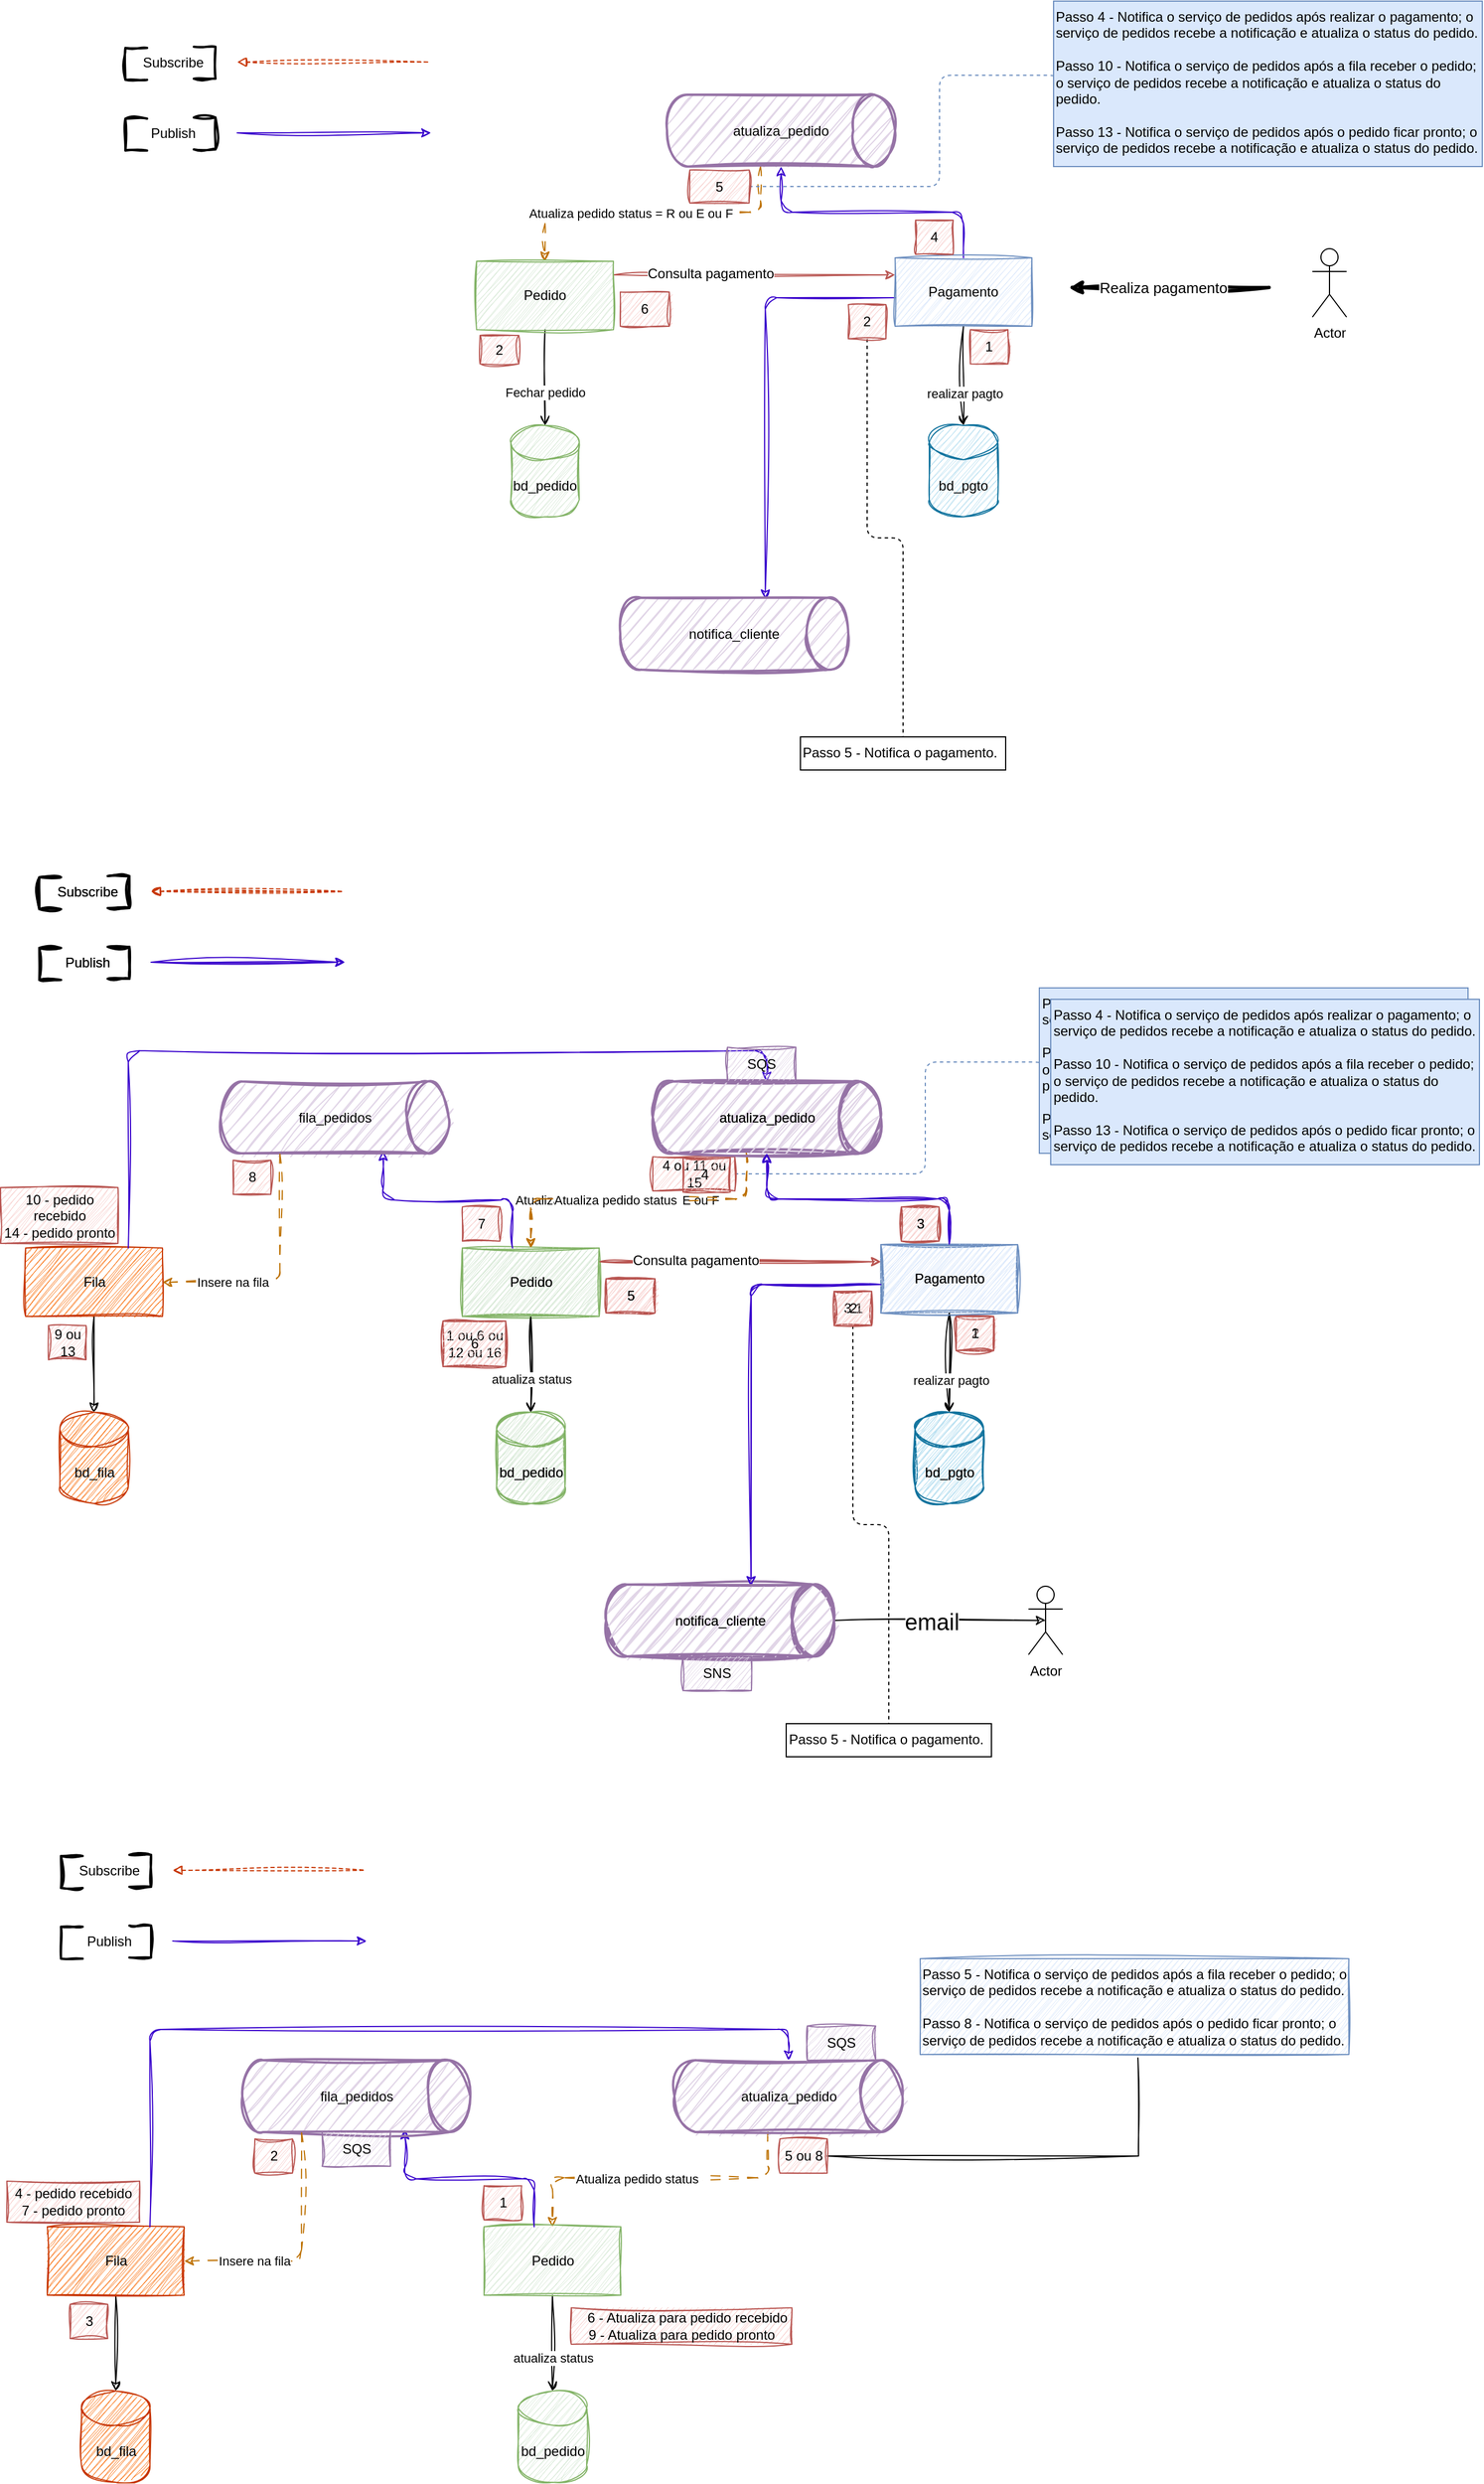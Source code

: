<mxfile version="24.0.4" type="github" pages="2">
  <diagram name="Page-1" id="xMaXfQ4-FiEouCMOn-JA">
    <mxGraphModel dx="2920" dy="1291" grid="0" gridSize="10" guides="1" tooltips="1" connect="1" arrows="1" fold="1" page="0" pageScale="1" pageWidth="850" pageHeight="1100" math="0" shadow="0">
      <root>
        <mxCell id="0" />
        <mxCell id="1" parent="0" />
        <mxCell id="9lwtamzvSXlQaSG14hCH-2" style="edgeStyle=orthogonalEdgeStyle;rounded=1;orthogonalLoop=1;jettySize=auto;html=1;entryX=0.5;entryY=0;entryDx=0;entryDy=0;dashed=1;dashPattern=8 8;sketch=1;curveFitting=1;jiggle=2;fillColor=#f0a30a;strokeColor=#BD7000;" parent="1" source="9lwtamzvSXlQaSG14hCH-4" target="9lwtamzvSXlQaSG14hCH-7" edge="1">
          <mxGeometry relative="1" as="geometry">
            <Array as="points">
              <mxPoint x="-111" y="583" />
              <mxPoint x="-300" y="583" />
            </Array>
          </mxGeometry>
        </mxCell>
        <mxCell id="9lwtamzvSXlQaSG14hCH-3" value="Atualiza pedido status = R ou E ou F" style="edgeLabel;html=1;align=center;verticalAlign=middle;resizable=0;points=[];" parent="9lwtamzvSXlQaSG14hCH-2" vertex="1" connectable="0">
          <mxGeometry x="0.133" y="1" relative="1" as="geometry">
            <mxPoint as="offset" />
          </mxGeometry>
        </mxCell>
        <mxCell id="9lwtamzvSXlQaSG14hCH-4" value="atualiza_pedido" style="strokeWidth=2;html=1;shape=mxgraph.flowchart.direct_data;whiteSpace=wrap;sketch=1;curveFitting=1;jiggle=2;fillColor=#e1d5e7;strokeColor=#9673a6;" parent="1" vertex="1">
          <mxGeometry x="-193" y="480" width="200" height="63" as="geometry" />
        </mxCell>
        <mxCell id="9lwtamzvSXlQaSG14hCH-5" style="edgeStyle=orthogonalEdgeStyle;rounded=0;orthogonalLoop=1;jettySize=auto;html=1;endArrow=open;endFill=0;sketch=1;curveFitting=1;jiggle=2;" parent="1" source="9lwtamzvSXlQaSG14hCH-7" target="9lwtamzvSXlQaSG14hCH-8" edge="1">
          <mxGeometry relative="1" as="geometry" />
        </mxCell>
        <mxCell id="9lwtamzvSXlQaSG14hCH-6" value="Fechar pedido" style="edgeLabel;html=1;align=center;verticalAlign=middle;resizable=0;points=[];" parent="9lwtamzvSXlQaSG14hCH-5" vertex="1" connectable="0">
          <mxGeometry x="-0.044" relative="1" as="geometry">
            <mxPoint y="15" as="offset" />
          </mxGeometry>
        </mxCell>
        <mxCell id="LWk_iTuhtAwJPjY1LKEM-1" style="edgeStyle=orthogonalEdgeStyle;rounded=0;orthogonalLoop=1;jettySize=auto;html=1;entryX=0;entryY=0.25;entryDx=0;entryDy=0;fillColor=#f8cecc;strokeColor=#b85450;sketch=1;curveFitting=1;jiggle=2;" edge="1" parent="1" source="9lwtamzvSXlQaSG14hCH-7" target="9lwtamzvSXlQaSG14hCH-14">
          <mxGeometry relative="1" as="geometry">
            <Array as="points">
              <mxPoint x="-186" y="638" />
              <mxPoint x="-186" y="638" />
            </Array>
          </mxGeometry>
        </mxCell>
        <mxCell id="LWk_iTuhtAwJPjY1LKEM-2" value="&lt;font style=&quot;font-size: 12px;&quot;&gt;Consulta pagamento&lt;/font&gt;" style="edgeLabel;html=1;align=center;verticalAlign=middle;resizable=0;points=[];" vertex="1" connectable="0" parent="LWk_iTuhtAwJPjY1LKEM-1">
          <mxGeometry x="-0.316" y="1" relative="1" as="geometry">
            <mxPoint as="offset" />
          </mxGeometry>
        </mxCell>
        <mxCell id="9lwtamzvSXlQaSG14hCH-7" value="Pedido" style="rounded=0;whiteSpace=wrap;html=1;sketch=1;curveFitting=1;jiggle=2;fillColor=#d5e8d4;strokeColor=#82b366;" parent="1" vertex="1">
          <mxGeometry x="-360" y="626" width="120" height="60" as="geometry" />
        </mxCell>
        <mxCell id="9lwtamzvSXlQaSG14hCH-8" value="bd_pedido" style="shape=cylinder3;whiteSpace=wrap;html=1;boundedLbl=1;backgroundOutline=1;size=15;sketch=1;curveFitting=1;jiggle=2;fillColor=#d5e8d4;strokeColor=#82b366;" parent="1" vertex="1">
          <mxGeometry x="-330" y="770" width="60" height="80" as="geometry" />
        </mxCell>
        <mxCell id="9lwtamzvSXlQaSG14hCH-9" style="edgeStyle=orthogonalEdgeStyle;rounded=0;orthogonalLoop=1;jettySize=auto;html=1;sketch=1;curveFitting=1;jiggle=2;endArrow=open;endFill=0;" parent="1" source="9lwtamzvSXlQaSG14hCH-14" target="9lwtamzvSXlQaSG14hCH-15" edge="1">
          <mxGeometry relative="1" as="geometry" />
        </mxCell>
        <mxCell id="9lwtamzvSXlQaSG14hCH-10" value="realizar pagto" style="edgeLabel;html=1;align=center;verticalAlign=middle;resizable=0;points=[];" parent="9lwtamzvSXlQaSG14hCH-9" vertex="1" connectable="0">
          <mxGeometry x="-0.236" y="3" relative="1" as="geometry">
            <mxPoint x="-2" y="26" as="offset" />
          </mxGeometry>
        </mxCell>
        <mxCell id="9lwtamzvSXlQaSG14hCH-11" style="edgeStyle=orthogonalEdgeStyle;rounded=1;orthogonalLoop=1;jettySize=auto;html=1;sketch=1;curveFitting=1;jiggle=2;fillColor=#6a00ff;strokeColor=#3700CC;" parent="1" source="9lwtamzvSXlQaSG14hCH-14" target="9lwtamzvSXlQaSG14hCH-4" edge="1">
          <mxGeometry relative="1" as="geometry" />
        </mxCell>
        <mxCell id="9lwtamzvSXlQaSG14hCH-13" style="edgeStyle=orthogonalEdgeStyle;rounded=1;orthogonalLoop=1;jettySize=auto;html=1;entryX=0.636;entryY=0.021;entryDx=0;entryDy=0;entryPerimeter=0;sketch=1;curveFitting=1;jiggle=2;fillColor=#6a00ff;strokeColor=#3700CC;curved=0;" parent="1" source="9lwtamzvSXlQaSG14hCH-14" target="9lwtamzvSXlQaSG14hCH-33" edge="1">
          <mxGeometry relative="1" as="geometry">
            <Array as="points">
              <mxPoint x="-107" y="658" />
            </Array>
          </mxGeometry>
        </mxCell>
        <mxCell id="9lwtamzvSXlQaSG14hCH-14" value="Pagamento" style="rounded=0;whiteSpace=wrap;html=1;sketch=1;curveFitting=1;jiggle=2;fillColor=#dae8fc;strokeColor=#6c8ebf;" parent="1" vertex="1">
          <mxGeometry x="7" y="623" width="120" height="60" as="geometry" />
        </mxCell>
        <mxCell id="9lwtamzvSXlQaSG14hCH-15" value="bd_pgto" style="shape=cylinder3;whiteSpace=wrap;html=1;boundedLbl=1;backgroundOutline=1;size=15;sketch=1;curveFitting=1;jiggle=2;fillColor=#b1ddf0;strokeColor=#10739e;" parent="1" vertex="1">
          <mxGeometry x="37" y="770" width="60" height="80" as="geometry" />
        </mxCell>
        <mxCell id="9lwtamzvSXlQaSG14hCH-16" value="1" style="text;html=1;align=center;verticalAlign=middle;whiteSpace=wrap;rounded=0;sketch=1;curveFitting=1;jiggle=2;fillColor=#f8cecc;strokeColor=#b85450;" parent="1" vertex="1">
          <mxGeometry x="73" y="686" width="33" height="30" as="geometry" />
        </mxCell>
        <mxCell id="9lwtamzvSXlQaSG14hCH-17" value="4" style="text;html=1;align=center;verticalAlign=middle;whiteSpace=wrap;rounded=0;sketch=1;curveFitting=1;jiggle=2;fillColor=#f8cecc;strokeColor=#b85450;" parent="1" vertex="1">
          <mxGeometry x="25" y="590" width="33" height="30" as="geometry" />
        </mxCell>
        <mxCell id="9lwtamzvSXlQaSG14hCH-18" value="2" style="text;html=1;align=center;verticalAlign=middle;whiteSpace=wrap;rounded=0;sketch=1;curveFitting=1;jiggle=2;fillColor=#f8cecc;strokeColor=#b85450;" parent="1" vertex="1">
          <mxGeometry x="-357" y="691" width="34" height="25" as="geometry" />
        </mxCell>
        <mxCell id="9lwtamzvSXlQaSG14hCH-19" style="edgeStyle=orthogonalEdgeStyle;orthogonalLoop=1;jettySize=auto;html=1;endArrow=none;endFill=0;dashed=1;rounded=1;fillColor=#dae8fc;strokeColor=#6c8ebf;" parent="1" source="9lwtamzvSXlQaSG14hCH-20" edge="1">
          <mxGeometry relative="1" as="geometry">
            <mxPoint x="150" y="469" as="targetPoint" />
            <Array as="points">
              <mxPoint x="46" y="561" />
              <mxPoint x="46" y="463" />
              <mxPoint x="150" y="463" />
            </Array>
          </mxGeometry>
        </mxCell>
        <mxCell id="9lwtamzvSXlQaSG14hCH-20" value="5" style="text;html=1;align=center;verticalAlign=middle;whiteSpace=wrap;rounded=0;sketch=1;curveFitting=1;jiggle=2;fillColor=#f8cecc;strokeColor=#b85450;" parent="1" vertex="1">
          <mxGeometry x="-173" y="546" width="52" height="29" as="geometry" />
        </mxCell>
        <mxCell id="9lwtamzvSXlQaSG14hCH-22" value="" style="endArrow=none;dashed=1;html=1;rounded=0;sketch=1;curveFitting=1;jiggle=2;startArrow=block;startFill=0;fillColor=#fa6800;strokeColor=#C73500;" parent="1" edge="1">
          <mxGeometry width="50" height="50" relative="1" as="geometry">
            <mxPoint x="-570" y="451.47" as="sourcePoint" />
            <mxPoint x="-400" y="451.47" as="targetPoint" />
          </mxGeometry>
        </mxCell>
        <mxCell id="9lwtamzvSXlQaSG14hCH-23" value="Subscribe" style="text;html=1;strokeColor=none;fillColor=none;align=center;verticalAlign=middle;whiteSpace=wrap;rounded=0;sketch=1;curveFitting=1;jiggle=2;" parent="1" vertex="1">
          <mxGeometry x="-656" y="437" width="60" height="30" as="geometry" />
        </mxCell>
        <mxCell id="9lwtamzvSXlQaSG14hCH-24" value="" style="strokeWidth=2;html=1;shape=mxgraph.flowchart.annotation_1;align=left;pointerEvents=1;sketch=1;curveFitting=1;jiggle=2;" parent="1" vertex="1">
          <mxGeometry x="-668" y="439" width="19" height="28" as="geometry" />
        </mxCell>
        <mxCell id="9lwtamzvSXlQaSG14hCH-25" value="" style="strokeWidth=2;html=1;shape=mxgraph.flowchart.annotation_1;align=left;pointerEvents=1;sketch=1;curveFitting=1;jiggle=2;rotation=-180;" parent="1" vertex="1">
          <mxGeometry x="-608" y="438" width="19" height="28" as="geometry" />
        </mxCell>
        <mxCell id="9lwtamzvSXlQaSG14hCH-26" value="" style="endArrow=classic;html=1;rounded=0;sketch=1;curveFitting=1;jiggle=2;endFill=0;fillColor=#6a00ff;strokeColor=#3700CC;" parent="1" edge="1">
          <mxGeometry width="50" height="50" relative="1" as="geometry">
            <mxPoint x="-570" y="513.47" as="sourcePoint" />
            <mxPoint x="-400" y="513.47" as="targetPoint" />
          </mxGeometry>
        </mxCell>
        <mxCell id="9lwtamzvSXlQaSG14hCH-27" value="Publish" style="text;html=1;strokeColor=none;fillColor=none;align=center;verticalAlign=middle;whiteSpace=wrap;rounded=0;sketch=1;curveFitting=1;jiggle=2;" parent="1" vertex="1">
          <mxGeometry x="-656" y="499" width="60" height="30" as="geometry" />
        </mxCell>
        <mxCell id="9lwtamzvSXlQaSG14hCH-28" value="" style="strokeWidth=2;html=1;shape=mxgraph.flowchart.annotation_1;align=left;pointerEvents=1;sketch=1;curveFitting=1;jiggle=2;" parent="1" vertex="1">
          <mxGeometry x="-668" y="501" width="19" height="28" as="geometry" />
        </mxCell>
        <mxCell id="9lwtamzvSXlQaSG14hCH-29" value="" style="strokeWidth=2;html=1;shape=mxgraph.flowchart.annotation_1;align=left;pointerEvents=1;sketch=1;curveFitting=1;jiggle=2;rotation=-180;" parent="1" vertex="1">
          <mxGeometry x="-608" y="500" width="19" height="28" as="geometry" />
        </mxCell>
        <mxCell id="9lwtamzvSXlQaSG14hCH-33" value="notifica_cliente" style="strokeWidth=2;html=1;shape=mxgraph.flowchart.direct_data;whiteSpace=wrap;sketch=1;curveFitting=1;jiggle=2;fillColor=#e1d5e7;strokeColor=#9673a6;" parent="1" vertex="1">
          <mxGeometry x="-234" y="921" width="200" height="63" as="geometry" />
        </mxCell>
        <mxCell id="9lwtamzvSXlQaSG14hCH-42" value="Passo 4 - Notifica o serviço de pedidos após realizar o pagamento; o serviço de pedidos recebe a notificação e atualiza o status do pedido.&#xa; &#xa;Passo 10 - Notifica o serviço de pedidos após a fila receber o pedido; o serviço de pedidos recebe a notificação e atualiza o status do pedido.&#xa;&#xa;Passo 13 - Notifica o serviço de pedidos após o pedido ficar pronto; o serviço de pedidos recebe a notificação e atualiza o status do pedido." style="group;fillColor=#dae8fc;strokeColor=#6c8ebf;container=0;whiteSpace=wrap;align=left;" parent="1" vertex="1" connectable="0">
          <mxGeometry x="146" y="398" width="376" height="145" as="geometry" />
        </mxCell>
        <mxCell id="9lwtamzvSXlQaSG14hCH-43" style="edgeStyle=orthogonalEdgeStyle;orthogonalLoop=1;jettySize=auto;html=1;rounded=1;endArrow=none;endFill=0;dashed=1;" parent="1" source="9lwtamzvSXlQaSG14hCH-44" target="9lwtamzvSXlQaSG14hCH-45" edge="1">
          <mxGeometry relative="1" as="geometry" />
        </mxCell>
        <mxCell id="9lwtamzvSXlQaSG14hCH-44" value="2" style="text;html=1;align=center;verticalAlign=middle;whiteSpace=wrap;rounded=0;sketch=1;curveFitting=1;jiggle=2;fillColor=#f8cecc;strokeColor=#b85450;" parent="1" vertex="1">
          <mxGeometry x="-34" y="664" width="33" height="30" as="geometry" />
        </mxCell>
        <mxCell id="9lwtamzvSXlQaSG14hCH-45" value="Passo 5 - Notifica o pagamento." style="rounded=0;whiteSpace=wrap;html=1;align=left;verticalAlign=top;" parent="1" vertex="1">
          <mxGeometry x="-76" y="1043" width="180" height="29" as="geometry" />
        </mxCell>
        <mxCell id="LWk_iTuhtAwJPjY1LKEM-4" value="6" style="text;html=1;align=center;verticalAlign=middle;whiteSpace=wrap;rounded=0;sketch=1;curveFitting=1;jiggle=2;fillColor=#f8cecc;strokeColor=#b85450;" vertex="1" parent="1">
          <mxGeometry x="-234" y="653" width="43" height="30" as="geometry" />
        </mxCell>
        <mxCell id="LWk_iTuhtAwJPjY1LKEM-5" style="edgeStyle=orthogonalEdgeStyle;rounded=1;orthogonalLoop=1;jettySize=auto;html=1;entryX=0.5;entryY=0;entryDx=0;entryDy=0;dashed=1;dashPattern=8 8;sketch=1;curveFitting=1;jiggle=2;fillColor=#f0a30a;strokeColor=#BD7000;" edge="1" parent="1" source="LWk_iTuhtAwJPjY1LKEM-7" target="LWk_iTuhtAwJPjY1LKEM-12">
          <mxGeometry relative="1" as="geometry">
            <Array as="points">
              <mxPoint x="-123.5" y="1448" />
              <mxPoint x="-312.5" y="1448" />
            </Array>
          </mxGeometry>
        </mxCell>
        <mxCell id="LWk_iTuhtAwJPjY1LKEM-6" value="Atualiza pedido status = R ou E ou F" style="edgeLabel;html=1;align=center;verticalAlign=middle;resizable=0;points=[];" vertex="1" connectable="0" parent="LWk_iTuhtAwJPjY1LKEM-5">
          <mxGeometry x="0.133" y="1" relative="1" as="geometry">
            <mxPoint as="offset" />
          </mxGeometry>
        </mxCell>
        <mxCell id="LWk_iTuhtAwJPjY1LKEM-7" value="atualiza_pedido" style="strokeWidth=2;html=1;shape=mxgraph.flowchart.direct_data;whiteSpace=wrap;sketch=1;curveFitting=1;jiggle=2;fillColor=#e1d5e7;strokeColor=#9673a6;" vertex="1" parent="1">
          <mxGeometry x="-205.5" y="1345" width="200" height="63" as="geometry" />
        </mxCell>
        <mxCell id="LWk_iTuhtAwJPjY1LKEM-8" style="edgeStyle=orthogonalEdgeStyle;rounded=0;orthogonalLoop=1;jettySize=auto;html=1;endArrow=open;endFill=0;sketch=1;curveFitting=1;jiggle=2;" edge="1" parent="1" source="LWk_iTuhtAwJPjY1LKEM-12" target="LWk_iTuhtAwJPjY1LKEM-13">
          <mxGeometry relative="1" as="geometry" />
        </mxCell>
        <mxCell id="LWk_iTuhtAwJPjY1LKEM-9" value="Fechar pedido" style="edgeLabel;html=1;align=center;verticalAlign=middle;resizable=0;points=[];" vertex="1" connectable="0" parent="LWk_iTuhtAwJPjY1LKEM-8">
          <mxGeometry x="-0.044" relative="1" as="geometry">
            <mxPoint y="15" as="offset" />
          </mxGeometry>
        </mxCell>
        <mxCell id="LWk_iTuhtAwJPjY1LKEM-10" style="edgeStyle=orthogonalEdgeStyle;rounded=0;orthogonalLoop=1;jettySize=auto;html=1;entryX=0;entryY=0.25;entryDx=0;entryDy=0;fillColor=#f8cecc;strokeColor=#b85450;sketch=1;curveFitting=1;jiggle=2;" edge="1" parent="1" source="LWk_iTuhtAwJPjY1LKEM-12" target="LWk_iTuhtAwJPjY1LKEM-19">
          <mxGeometry relative="1" as="geometry">
            <Array as="points">
              <mxPoint x="-198.5" y="1503" />
              <mxPoint x="-198.5" y="1503" />
            </Array>
          </mxGeometry>
        </mxCell>
        <mxCell id="LWk_iTuhtAwJPjY1LKEM-11" value="&lt;font style=&quot;font-size: 12px;&quot;&gt;Consulta pagamento&lt;/font&gt;" style="edgeLabel;html=1;align=center;verticalAlign=middle;resizable=0;points=[];" vertex="1" connectable="0" parent="LWk_iTuhtAwJPjY1LKEM-10">
          <mxGeometry x="-0.316" y="1" relative="1" as="geometry">
            <mxPoint as="offset" />
          </mxGeometry>
        </mxCell>
        <mxCell id="LWk_iTuhtAwJPjY1LKEM-12" value="Pedido" style="rounded=0;whiteSpace=wrap;html=1;sketch=1;curveFitting=1;jiggle=2;fillColor=#d5e8d4;strokeColor=#82b366;" vertex="1" parent="1">
          <mxGeometry x="-372.5" y="1491" width="120" height="60" as="geometry" />
        </mxCell>
        <mxCell id="LWk_iTuhtAwJPjY1LKEM-13" value="bd_pedido" style="shape=cylinder3;whiteSpace=wrap;html=1;boundedLbl=1;backgroundOutline=1;size=15;sketch=1;curveFitting=1;jiggle=2;fillColor=#d5e8d4;strokeColor=#82b366;" vertex="1" parent="1">
          <mxGeometry x="-342.5" y="1635" width="60" height="80" as="geometry" />
        </mxCell>
        <mxCell id="LWk_iTuhtAwJPjY1LKEM-14" style="edgeStyle=orthogonalEdgeStyle;rounded=0;orthogonalLoop=1;jettySize=auto;html=1;sketch=1;curveFitting=1;jiggle=2;endArrow=open;endFill=0;" edge="1" parent="1" source="LWk_iTuhtAwJPjY1LKEM-19" target="LWk_iTuhtAwJPjY1LKEM-20">
          <mxGeometry relative="1" as="geometry" />
        </mxCell>
        <mxCell id="LWk_iTuhtAwJPjY1LKEM-15" value="realizar pagto" style="edgeLabel;html=1;align=center;verticalAlign=middle;resizable=0;points=[];" vertex="1" connectable="0" parent="LWk_iTuhtAwJPjY1LKEM-14">
          <mxGeometry x="-0.236" y="3" relative="1" as="geometry">
            <mxPoint x="-2" y="26" as="offset" />
          </mxGeometry>
        </mxCell>
        <mxCell id="LWk_iTuhtAwJPjY1LKEM-16" style="edgeStyle=orthogonalEdgeStyle;rounded=1;orthogonalLoop=1;jettySize=auto;html=1;sketch=1;curveFitting=1;jiggle=2;fillColor=#6a00ff;strokeColor=#3700CC;" edge="1" parent="1" source="LWk_iTuhtAwJPjY1LKEM-19" target="LWk_iTuhtAwJPjY1LKEM-7">
          <mxGeometry relative="1" as="geometry" />
        </mxCell>
        <mxCell id="LWk_iTuhtAwJPjY1LKEM-17" style="edgeStyle=orthogonalEdgeStyle;rounded=1;orthogonalLoop=1;jettySize=auto;html=1;sketch=1;curveFitting=1;jiggle=2;fillColor=#6a00ff;strokeColor=#3700CC;entryX=0.713;entryY=0.968;entryDx=0;entryDy=0;entryPerimeter=0;" edge="1" parent="1" source="LWk_iTuhtAwJPjY1LKEM-12" target="LWk_iTuhtAwJPjY1LKEM-26">
          <mxGeometry relative="1" as="geometry">
            <mxPoint x="-497.5" y="1441" as="targetPoint" />
            <Array as="points">
              <mxPoint x="-328.5" y="1449" />
              <mxPoint x="-441.5" y="1449" />
            </Array>
          </mxGeometry>
        </mxCell>
        <mxCell id="LWk_iTuhtAwJPjY1LKEM-18" style="edgeStyle=orthogonalEdgeStyle;rounded=1;orthogonalLoop=1;jettySize=auto;html=1;entryX=0.636;entryY=0.021;entryDx=0;entryDy=0;entryPerimeter=0;sketch=1;curveFitting=1;jiggle=2;fillColor=#6a00ff;strokeColor=#3700CC;curved=0;" edge="1" parent="1" source="LWk_iTuhtAwJPjY1LKEM-19" target="LWk_iTuhtAwJPjY1LKEM-38">
          <mxGeometry relative="1" as="geometry">
            <Array as="points">
              <mxPoint x="-119.5" y="1523" />
            </Array>
          </mxGeometry>
        </mxCell>
        <mxCell id="LWk_iTuhtAwJPjY1LKEM-19" value="Pagamento" style="rounded=0;whiteSpace=wrap;html=1;sketch=1;curveFitting=1;jiggle=2;fillColor=#dae8fc;strokeColor=#6c8ebf;" vertex="1" parent="1">
          <mxGeometry x="-5.5" y="1488" width="120" height="60" as="geometry" />
        </mxCell>
        <mxCell id="LWk_iTuhtAwJPjY1LKEM-20" value="bd_pgto" style="shape=cylinder3;whiteSpace=wrap;html=1;boundedLbl=1;backgroundOutline=1;size=15;sketch=1;curveFitting=1;jiggle=2;fillColor=#b1ddf0;strokeColor=#10739e;" vertex="1" parent="1">
          <mxGeometry x="24.5" y="1635" width="60" height="80" as="geometry" />
        </mxCell>
        <mxCell id="LWk_iTuhtAwJPjY1LKEM-21" value="2" style="text;html=1;align=center;verticalAlign=middle;whiteSpace=wrap;rounded=0;sketch=1;curveFitting=1;jiggle=2;fillColor=#f8cecc;strokeColor=#b85450;" vertex="1" parent="1">
          <mxGeometry x="60.5" y="1551" width="33" height="30" as="geometry" />
        </mxCell>
        <mxCell id="LWk_iTuhtAwJPjY1LKEM-22" value="3" style="text;html=1;align=center;verticalAlign=middle;whiteSpace=wrap;rounded=0;sketch=1;curveFitting=1;jiggle=2;fillColor=#f8cecc;strokeColor=#b85450;" vertex="1" parent="1">
          <mxGeometry x="12.5" y="1455" width="33" height="30" as="geometry" />
        </mxCell>
        <mxCell id="LWk_iTuhtAwJPjY1LKEM-23" value="1 ou 6 ou 12 ou 16" style="text;html=1;align=center;verticalAlign=middle;whiteSpace=wrap;rounded=0;sketch=1;curveFitting=1;jiggle=2;fillColor=#f8cecc;strokeColor=#b85450;" vertex="1" parent="1">
          <mxGeometry x="-389.5" y="1555" width="55" height="40" as="geometry" />
        </mxCell>
        <mxCell id="LWk_iTuhtAwJPjY1LKEM-24" style="edgeStyle=orthogonalEdgeStyle;orthogonalLoop=1;jettySize=auto;html=1;endArrow=none;endFill=0;dashed=1;rounded=1;fillColor=#dae8fc;strokeColor=#6c8ebf;" edge="1" parent="1" source="LWk_iTuhtAwJPjY1LKEM-25">
          <mxGeometry relative="1" as="geometry">
            <mxPoint x="137.5" y="1334" as="targetPoint" />
            <Array as="points">
              <mxPoint x="33.5" y="1426" />
              <mxPoint x="33.5" y="1328" />
              <mxPoint x="137.5" y="1328" />
            </Array>
          </mxGeometry>
        </mxCell>
        <mxCell id="LWk_iTuhtAwJPjY1LKEM-25" value="4 ou 11 ou 15" style="text;html=1;align=center;verticalAlign=middle;whiteSpace=wrap;rounded=0;sketch=1;curveFitting=1;jiggle=2;fillColor=#f8cecc;strokeColor=#b85450;" vertex="1" parent="1">
          <mxGeometry x="-205.5" y="1411" width="72" height="30" as="geometry" />
        </mxCell>
        <mxCell id="LWk_iTuhtAwJPjY1LKEM-26" value="fila_pedidos" style="strokeWidth=2;html=1;shape=mxgraph.flowchart.direct_data;whiteSpace=wrap;sketch=1;curveFitting=1;jiggle=2;fillColor=#e1d5e7;strokeColor=#9673a6;" vertex="1" parent="1">
          <mxGeometry x="-584.5" y="1345" width="200" height="63" as="geometry" />
        </mxCell>
        <mxCell id="LWk_iTuhtAwJPjY1LKEM-27" value="" style="endArrow=none;dashed=1;html=1;rounded=0;sketch=1;curveFitting=1;jiggle=2;startArrow=block;startFill=0;fillColor=#fa6800;strokeColor=#C73500;" edge="1" parent="1">
          <mxGeometry width="50" height="50" relative="1" as="geometry">
            <mxPoint x="-645.5" y="1178.47" as="sourcePoint" />
            <mxPoint x="-475.5" y="1178.47" as="targetPoint" />
          </mxGeometry>
        </mxCell>
        <mxCell id="LWk_iTuhtAwJPjY1LKEM-28" value="Subscribe" style="text;html=1;strokeColor=none;fillColor=none;align=center;verticalAlign=middle;whiteSpace=wrap;rounded=0;sketch=1;curveFitting=1;jiggle=2;" vertex="1" parent="1">
          <mxGeometry x="-731.5" y="1164" width="60" height="30" as="geometry" />
        </mxCell>
        <mxCell id="LWk_iTuhtAwJPjY1LKEM-29" value="" style="strokeWidth=2;html=1;shape=mxgraph.flowchart.annotation_1;align=left;pointerEvents=1;sketch=1;curveFitting=1;jiggle=2;" vertex="1" parent="1">
          <mxGeometry x="-743.5" y="1166" width="19" height="28" as="geometry" />
        </mxCell>
        <mxCell id="LWk_iTuhtAwJPjY1LKEM-30" value="" style="strokeWidth=2;html=1;shape=mxgraph.flowchart.annotation_1;align=left;pointerEvents=1;sketch=1;curveFitting=1;jiggle=2;rotation=-180;" vertex="1" parent="1">
          <mxGeometry x="-683.5" y="1165" width="19" height="28" as="geometry" />
        </mxCell>
        <mxCell id="LWk_iTuhtAwJPjY1LKEM-31" value="" style="endArrow=classic;html=1;rounded=0;sketch=1;curveFitting=1;jiggle=2;endFill=0;fillColor=#6a00ff;strokeColor=#3700CC;" edge="1" parent="1">
          <mxGeometry width="50" height="50" relative="1" as="geometry">
            <mxPoint x="-645.5" y="1240.47" as="sourcePoint" />
            <mxPoint x="-475.5" y="1240.47" as="targetPoint" />
          </mxGeometry>
        </mxCell>
        <mxCell id="LWk_iTuhtAwJPjY1LKEM-32" value="Publish" style="text;html=1;strokeColor=none;fillColor=none;align=center;verticalAlign=middle;whiteSpace=wrap;rounded=0;sketch=1;curveFitting=1;jiggle=2;" vertex="1" parent="1">
          <mxGeometry x="-731.5" y="1226" width="60" height="30" as="geometry" />
        </mxCell>
        <mxCell id="LWk_iTuhtAwJPjY1LKEM-33" value="" style="strokeWidth=2;html=1;shape=mxgraph.flowchart.annotation_1;align=left;pointerEvents=1;sketch=1;curveFitting=1;jiggle=2;" vertex="1" parent="1">
          <mxGeometry x="-743.5" y="1228" width="19" height="28" as="geometry" />
        </mxCell>
        <mxCell id="LWk_iTuhtAwJPjY1LKEM-34" value="" style="strokeWidth=2;html=1;shape=mxgraph.flowchart.annotation_1;align=left;pointerEvents=1;sketch=1;curveFitting=1;jiggle=2;rotation=-180;" vertex="1" parent="1">
          <mxGeometry x="-683.5" y="1227" width="19" height="28" as="geometry" />
        </mxCell>
        <mxCell id="LWk_iTuhtAwJPjY1LKEM-35" style="edgeStyle=orthogonalEdgeStyle;rounded=0;orthogonalLoop=1;jettySize=auto;html=1;entryX=0.5;entryY=0;entryDx=0;entryDy=0;entryPerimeter=0;sketch=1;curveFitting=1;jiggle=2;" edge="1" parent="1" source="LWk_iTuhtAwJPjY1LKEM-36" target="LWk_iTuhtAwJPjY1LKEM-42">
          <mxGeometry relative="1" as="geometry" />
        </mxCell>
        <mxCell id="LWk_iTuhtAwJPjY1LKEM-36" value="Fila" style="rounded=0;whiteSpace=wrap;html=1;sketch=1;curveFitting=1;jiggle=2;fillColor=#fa6800;strokeColor=#C73500;fontColor=#000000;" vertex="1" parent="1">
          <mxGeometry x="-755.5" y="1491" width="120" height="60" as="geometry" />
        </mxCell>
        <mxCell id="LWk_iTuhtAwJPjY1LKEM-37" value="7" style="text;html=1;align=center;verticalAlign=middle;whiteSpace=wrap;rounded=0;sketch=1;curveFitting=1;jiggle=2;fillColor=#f8cecc;strokeColor=#b85450;" vertex="1" parent="1">
          <mxGeometry x="-372.5" y="1455" width="33" height="30" as="geometry" />
        </mxCell>
        <mxCell id="LWk_iTuhtAwJPjY1LKEM-38" value="notifica_cliente" style="strokeWidth=2;html=1;shape=mxgraph.flowchart.direct_data;whiteSpace=wrap;sketch=1;curveFitting=1;jiggle=2;fillColor=#e1d5e7;strokeColor=#9673a6;" vertex="1" parent="1">
          <mxGeometry x="-246.5" y="1786" width="200" height="63" as="geometry" />
        </mxCell>
        <mxCell id="LWk_iTuhtAwJPjY1LKEM-39" style="edgeStyle=orthogonalEdgeStyle;rounded=1;orthogonalLoop=1;jettySize=auto;html=1;entryX=1;entryY=0.5;entryDx=0;entryDy=0;dashed=1;dashPattern=8 8;sketch=1;curveFitting=1;jiggle=2;fillColor=#f0a30a;strokeColor=#BD7000;exitX=0.26;exitY=1.011;exitDx=0;exitDy=0;exitPerimeter=0;" edge="1" parent="1" source="LWk_iTuhtAwJPjY1LKEM-26" target="LWk_iTuhtAwJPjY1LKEM-36">
          <mxGeometry relative="1" as="geometry">
            <mxPoint x="-505.5" y="1408" as="sourcePoint" />
            <mxPoint x="-694.5" y="1491" as="targetPoint" />
            <Array as="points">
              <mxPoint x="-532.5" y="1521" />
            </Array>
          </mxGeometry>
        </mxCell>
        <mxCell id="LWk_iTuhtAwJPjY1LKEM-40" value="Insere na fila" style="edgeLabel;html=1;align=center;verticalAlign=middle;resizable=0;points=[];" vertex="1" connectable="0" parent="LWk_iTuhtAwJPjY1LKEM-39">
          <mxGeometry x="0.133" y="1" relative="1" as="geometry">
            <mxPoint x="-32" y="-1" as="offset" />
          </mxGeometry>
        </mxCell>
        <mxCell id="LWk_iTuhtAwJPjY1LKEM-41" value="8" style="text;html=1;align=center;verticalAlign=middle;whiteSpace=wrap;rounded=0;sketch=1;curveFitting=1;jiggle=2;fillColor=#f8cecc;strokeColor=#b85450;" vertex="1" parent="1">
          <mxGeometry x="-573.5" y="1414" width="33" height="30" as="geometry" />
        </mxCell>
        <mxCell id="LWk_iTuhtAwJPjY1LKEM-42" value="bd_fila" style="shape=cylinder3;whiteSpace=wrap;html=1;boundedLbl=1;backgroundOutline=1;size=15;sketch=1;curveFitting=1;jiggle=2;fillColor=#fa6800;strokeColor=#C73500;fontColor=#000000;" vertex="1" parent="1">
          <mxGeometry x="-725.5" y="1635" width="60" height="80" as="geometry" />
        </mxCell>
        <mxCell id="LWk_iTuhtAwJPjY1LKEM-43" value="9 ou 13" style="text;html=1;align=center;verticalAlign=middle;whiteSpace=wrap;rounded=0;sketch=1;curveFitting=1;jiggle=2;fillColor=#f8cecc;strokeColor=#b85450;" vertex="1" parent="1">
          <mxGeometry x="-735.5" y="1559" width="33" height="30" as="geometry" />
        </mxCell>
        <mxCell id="LWk_iTuhtAwJPjY1LKEM-44" style="edgeStyle=orthogonalEdgeStyle;rounded=1;orthogonalLoop=1;jettySize=auto;html=1;sketch=1;curveFitting=1;jiggle=2;fillColor=#6a00ff;strokeColor=#3700CC;exitX=0.75;exitY=0;exitDx=0;exitDy=0;" edge="1" parent="1" source="LWk_iTuhtAwJPjY1LKEM-36" target="LWk_iTuhtAwJPjY1LKEM-7">
          <mxGeometry relative="1" as="geometry">
            <mxPoint x="-416.5" y="1548" as="sourcePoint" />
            <mxPoint x="-561.5" y="1468" as="targetPoint" />
            <Array as="points">
              <mxPoint x="-665.5" y="1318" />
              <mxPoint x="-105.5" y="1318" />
            </Array>
          </mxGeometry>
        </mxCell>
        <mxCell id="LWk_iTuhtAwJPjY1LKEM-45" value="10 - pedido recebido&lt;br&gt;14 - pedido pronto" style="text;html=1;align=center;verticalAlign=middle;whiteSpace=wrap;rounded=0;sketch=1;curveFitting=1;jiggle=2;fillColor=#f8cecc;strokeColor=#b85450;" vertex="1" parent="1">
          <mxGeometry x="-777.5" y="1438" width="103" height="49" as="geometry" />
        </mxCell>
        <mxCell id="LWk_iTuhtAwJPjY1LKEM-46" value="Passo 4 - Notifica o serviço de pedidos após realizar o pagamento; o serviço de pedidos recebe a notificação e atualiza o status do pedido.&#xa; &#xa;Passo 10 - Notifica o serviço de pedidos após a fila receber o pedido; o serviço de pedidos recebe a notificação e atualiza o status do pedido.&#xa;&#xa;Passo 13 - Notifica o serviço de pedidos após o pedido ficar pronto; o serviço de pedidos recebe a notificação e atualiza o status do pedido." style="group;fillColor=#dae8fc;strokeColor=#6c8ebf;container=0;whiteSpace=wrap;align=left;" vertex="1" connectable="0" parent="1">
          <mxGeometry x="133.5" y="1263" width="376" height="145" as="geometry" />
        </mxCell>
        <mxCell id="LWk_iTuhtAwJPjY1LKEM-47" style="edgeStyle=orthogonalEdgeStyle;orthogonalLoop=1;jettySize=auto;html=1;rounded=1;endArrow=none;endFill=0;dashed=1;" edge="1" parent="1" source="LWk_iTuhtAwJPjY1LKEM-48" target="LWk_iTuhtAwJPjY1LKEM-49">
          <mxGeometry relative="1" as="geometry" />
        </mxCell>
        <mxCell id="LWk_iTuhtAwJPjY1LKEM-48" value="3.1" style="text;html=1;align=center;verticalAlign=middle;whiteSpace=wrap;rounded=0;sketch=1;curveFitting=1;jiggle=2;fillColor=#f8cecc;strokeColor=#b85450;" vertex="1" parent="1">
          <mxGeometry x="-46.5" y="1529" width="33" height="30" as="geometry" />
        </mxCell>
        <mxCell id="LWk_iTuhtAwJPjY1LKEM-49" value="Passo 5 - Notifica o pagamento." style="rounded=0;whiteSpace=wrap;html=1;align=left;verticalAlign=top;" vertex="1" parent="1">
          <mxGeometry x="-88.5" y="1908" width="180" height="29" as="geometry" />
        </mxCell>
        <mxCell id="LWk_iTuhtAwJPjY1LKEM-50" value="5" style="text;html=1;align=center;verticalAlign=middle;whiteSpace=wrap;rounded=0;sketch=1;curveFitting=1;jiggle=2;fillColor=#f8cecc;strokeColor=#b85450;" vertex="1" parent="1">
          <mxGeometry x="-246.5" y="1518" width="43" height="30" as="geometry" />
        </mxCell>
        <mxCell id="LWk_iTuhtAwJPjY1LKEM-51" value="Actor" style="shape=umlActor;verticalLabelPosition=bottom;verticalAlign=top;html=1;outlineConnect=0;" vertex="1" parent="1">
          <mxGeometry x="373" y="615" width="30" height="60" as="geometry" />
        </mxCell>
        <mxCell id="LWk_iTuhtAwJPjY1LKEM-58" value="" style="endArrow=classic;html=1;rounded=0;strokeWidth=3;sketch=1;curveFitting=1;jiggle=2;" edge="1" parent="1">
          <mxGeometry width="50" height="50" relative="1" as="geometry">
            <mxPoint x="335" y="649" as="sourcePoint" />
            <mxPoint x="159" y="649" as="targetPoint" />
          </mxGeometry>
        </mxCell>
        <mxCell id="LWk_iTuhtAwJPjY1LKEM-59" value="&lt;font style=&quot;font-size: 13px;&quot;&gt;Realiza pagamento&lt;/font&gt;" style="edgeLabel;html=1;align=center;verticalAlign=middle;resizable=0;points=[];" vertex="1" connectable="0" parent="LWk_iTuhtAwJPjY1LKEM-58">
          <mxGeometry x="0.49" relative="1" as="geometry">
            <mxPoint x="38" as="offset" />
          </mxGeometry>
        </mxCell>
        <mxCell id="LWk_iTuhtAwJPjY1LKEM-60" value="Passo 4 - Notifica o serviço de pedidos após realizar o pagamento; o serviço de pedidos recebe a notificação e atualiza o status do pedido.&#xa; &#xa;Passo 10 - Notifica o serviço de pedidos após a fila receber o pedido; o serviço de pedidos recebe a notificação e atualiza o status do pedido.&#xa;&#xa;Passo 13 - Notifica o serviço de pedidos após o pedido ficar pronto; o serviço de pedidos recebe a notificação e atualiza o status do pedido." style="group;fillColor=#dae8fc;strokeColor=#6c8ebf;container=0;whiteSpace=wrap;align=left;" vertex="1" connectable="0" parent="1">
          <mxGeometry x="143.5" y="1273" width="376" height="145" as="geometry" />
        </mxCell>
        <mxCell id="a9EAa65sJ-kNyxWhJWfT-1" style="edgeStyle=orthogonalEdgeStyle;rounded=1;orthogonalLoop=1;jettySize=auto;html=1;entryX=0.5;entryY=0;entryDx=0;entryDy=0;dashed=1;dashPattern=8 8;sketch=1;curveFitting=1;jiggle=2;fillColor=#f0a30a;strokeColor=#BD7000;" edge="1" parent="1" source="a9EAa65sJ-kNyxWhJWfT-3" target="a9EAa65sJ-kNyxWhJWfT-8">
          <mxGeometry relative="1" as="geometry">
            <Array as="points">
              <mxPoint x="-123.5" y="1448" />
              <mxPoint x="-312.5" y="1448" />
            </Array>
          </mxGeometry>
        </mxCell>
        <mxCell id="a9EAa65sJ-kNyxWhJWfT-2" value="Atualiza pedido status&amp;nbsp;" style="edgeLabel;html=1;align=center;verticalAlign=middle;resizable=0;points=[];" vertex="1" connectable="0" parent="a9EAa65sJ-kNyxWhJWfT-1">
          <mxGeometry x="0.133" y="1" relative="1" as="geometry">
            <mxPoint as="offset" />
          </mxGeometry>
        </mxCell>
        <mxCell id="a9EAa65sJ-kNyxWhJWfT-3" value="atualiza_pedido" style="strokeWidth=2;html=1;shape=mxgraph.flowchart.direct_data;whiteSpace=wrap;sketch=1;curveFitting=1;jiggle=2;fillColor=#e1d5e7;strokeColor=#9673a6;" vertex="1" parent="1">
          <mxGeometry x="-205.5" y="1345" width="200" height="63" as="geometry" />
        </mxCell>
        <mxCell id="a9EAa65sJ-kNyxWhJWfT-4" style="edgeStyle=orthogonalEdgeStyle;rounded=0;orthogonalLoop=1;jettySize=auto;html=1;endArrow=open;endFill=0;sketch=1;curveFitting=1;jiggle=2;" edge="1" parent="1" source="a9EAa65sJ-kNyxWhJWfT-8" target="a9EAa65sJ-kNyxWhJWfT-9">
          <mxGeometry relative="1" as="geometry" />
        </mxCell>
        <mxCell id="a9EAa65sJ-kNyxWhJWfT-5" value="atualiza status" style="edgeLabel;html=1;align=center;verticalAlign=middle;resizable=0;points=[];" vertex="1" connectable="0" parent="a9EAa65sJ-kNyxWhJWfT-4">
          <mxGeometry x="-0.044" relative="1" as="geometry">
            <mxPoint y="15" as="offset" />
          </mxGeometry>
        </mxCell>
        <mxCell id="a9EAa65sJ-kNyxWhJWfT-6" style="edgeStyle=orthogonalEdgeStyle;rounded=0;orthogonalLoop=1;jettySize=auto;html=1;entryX=0;entryY=0.25;entryDx=0;entryDy=0;fillColor=#f8cecc;strokeColor=#b85450;sketch=1;curveFitting=1;jiggle=2;" edge="1" parent="1" source="a9EAa65sJ-kNyxWhJWfT-8" target="a9EAa65sJ-kNyxWhJWfT-14">
          <mxGeometry relative="1" as="geometry">
            <Array as="points">
              <mxPoint x="-198.5" y="1503" />
              <mxPoint x="-198.5" y="1503" />
            </Array>
          </mxGeometry>
        </mxCell>
        <mxCell id="a9EAa65sJ-kNyxWhJWfT-7" value="&lt;font style=&quot;font-size: 12px;&quot;&gt;Consulta pagamento&lt;/font&gt;" style="edgeLabel;html=1;align=center;verticalAlign=middle;resizable=0;points=[];" vertex="1" connectable="0" parent="a9EAa65sJ-kNyxWhJWfT-6">
          <mxGeometry x="-0.316" y="1" relative="1" as="geometry">
            <mxPoint as="offset" />
          </mxGeometry>
        </mxCell>
        <mxCell id="a9EAa65sJ-kNyxWhJWfT-8" value="Pedido" style="rounded=0;whiteSpace=wrap;html=1;sketch=1;curveFitting=1;jiggle=2;fillColor=#d5e8d4;strokeColor=#82b366;" vertex="1" parent="1">
          <mxGeometry x="-372.5" y="1491" width="120" height="60" as="geometry" />
        </mxCell>
        <mxCell id="a9EAa65sJ-kNyxWhJWfT-9" value="bd_pedido" style="shape=cylinder3;whiteSpace=wrap;html=1;boundedLbl=1;backgroundOutline=1;size=15;sketch=1;curveFitting=1;jiggle=2;fillColor=#d5e8d4;strokeColor=#82b366;" vertex="1" parent="1">
          <mxGeometry x="-342.5" y="1635" width="60" height="80" as="geometry" />
        </mxCell>
        <mxCell id="a9EAa65sJ-kNyxWhJWfT-10" style="edgeStyle=orthogonalEdgeStyle;rounded=0;orthogonalLoop=1;jettySize=auto;html=1;sketch=1;curveFitting=1;jiggle=2;endArrow=open;endFill=0;" edge="1" parent="1" source="a9EAa65sJ-kNyxWhJWfT-14" target="a9EAa65sJ-kNyxWhJWfT-15">
          <mxGeometry relative="1" as="geometry" />
        </mxCell>
        <mxCell id="a9EAa65sJ-kNyxWhJWfT-11" value="realizar pagto" style="edgeLabel;html=1;align=center;verticalAlign=middle;resizable=0;points=[];" vertex="1" connectable="0" parent="a9EAa65sJ-kNyxWhJWfT-10">
          <mxGeometry x="-0.236" y="3" relative="1" as="geometry">
            <mxPoint x="-2" y="26" as="offset" />
          </mxGeometry>
        </mxCell>
        <mxCell id="a9EAa65sJ-kNyxWhJWfT-12" style="edgeStyle=orthogonalEdgeStyle;rounded=1;orthogonalLoop=1;jettySize=auto;html=1;sketch=1;curveFitting=1;jiggle=2;fillColor=#6a00ff;strokeColor=#3700CC;" edge="1" parent="1" source="a9EAa65sJ-kNyxWhJWfT-14" target="a9EAa65sJ-kNyxWhJWfT-3">
          <mxGeometry relative="1" as="geometry" />
        </mxCell>
        <mxCell id="a9EAa65sJ-kNyxWhJWfT-13" style="edgeStyle=orthogonalEdgeStyle;rounded=1;orthogonalLoop=1;jettySize=auto;html=1;entryX=0.636;entryY=0.021;entryDx=0;entryDy=0;entryPerimeter=0;sketch=1;curveFitting=1;jiggle=2;fillColor=#6a00ff;strokeColor=#3700CC;curved=0;" edge="1" parent="1" source="a9EAa65sJ-kNyxWhJWfT-14" target="a9EAa65sJ-kNyxWhJWfT-30">
          <mxGeometry relative="1" as="geometry">
            <Array as="points">
              <mxPoint x="-119.5" y="1523" />
            </Array>
          </mxGeometry>
        </mxCell>
        <mxCell id="a9EAa65sJ-kNyxWhJWfT-14" value="Pagamento" style="rounded=0;whiteSpace=wrap;html=1;sketch=1;curveFitting=1;jiggle=2;fillColor=#dae8fc;strokeColor=#6c8ebf;" vertex="1" parent="1">
          <mxGeometry x="-5.5" y="1488" width="120" height="60" as="geometry" />
        </mxCell>
        <mxCell id="a9EAa65sJ-kNyxWhJWfT-15" value="bd_pgto" style="shape=cylinder3;whiteSpace=wrap;html=1;boundedLbl=1;backgroundOutline=1;size=15;sketch=1;curveFitting=1;jiggle=2;fillColor=#b1ddf0;strokeColor=#10739e;" vertex="1" parent="1">
          <mxGeometry x="24.5" y="1635" width="60" height="80" as="geometry" />
        </mxCell>
        <mxCell id="a9EAa65sJ-kNyxWhJWfT-16" value="1" style="text;html=1;align=center;verticalAlign=middle;whiteSpace=wrap;rounded=0;sketch=1;curveFitting=1;jiggle=2;fillColor=#f8cecc;strokeColor=#b85450;" vertex="1" parent="1">
          <mxGeometry x="60.5" y="1551" width="33" height="30" as="geometry" />
        </mxCell>
        <mxCell id="a9EAa65sJ-kNyxWhJWfT-17" value="3" style="text;html=1;align=center;verticalAlign=middle;whiteSpace=wrap;rounded=0;sketch=1;curveFitting=1;jiggle=2;fillColor=#f8cecc;strokeColor=#b85450;" vertex="1" parent="1">
          <mxGeometry x="12.5" y="1455" width="33" height="30" as="geometry" />
        </mxCell>
        <mxCell id="a9EAa65sJ-kNyxWhJWfT-18" value="6" style="text;html=1;align=center;verticalAlign=middle;whiteSpace=wrap;rounded=0;sketch=1;curveFitting=1;jiggle=2;fillColor=#f8cecc;strokeColor=#b85450;" vertex="1" parent="1">
          <mxGeometry x="-389.5" y="1555" width="55" height="40" as="geometry" />
        </mxCell>
        <mxCell id="a9EAa65sJ-kNyxWhJWfT-19" value="4&amp;nbsp;" style="text;html=1;align=center;verticalAlign=middle;whiteSpace=wrap;rounded=0;sketch=1;curveFitting=1;jiggle=2;fillColor=#f8cecc;strokeColor=#b85450;" vertex="1" parent="1">
          <mxGeometry x="-179" y="1412" width="41.5" height="30" as="geometry" />
        </mxCell>
        <mxCell id="a9EAa65sJ-kNyxWhJWfT-20" value="" style="endArrow=none;dashed=1;html=1;rounded=0;sketch=1;curveFitting=1;jiggle=2;startArrow=block;startFill=0;fillColor=#fa6800;strokeColor=#C73500;" edge="1" parent="1">
          <mxGeometry width="50" height="50" relative="1" as="geometry">
            <mxPoint x="-645.5" y="1178.47" as="sourcePoint" />
            <mxPoint x="-475.5" y="1178.47" as="targetPoint" />
          </mxGeometry>
        </mxCell>
        <mxCell id="a9EAa65sJ-kNyxWhJWfT-21" value="Subscribe" style="text;html=1;strokeColor=none;fillColor=none;align=center;verticalAlign=middle;whiteSpace=wrap;rounded=0;sketch=1;curveFitting=1;jiggle=2;" vertex="1" parent="1">
          <mxGeometry x="-731.5" y="1164" width="60" height="30" as="geometry" />
        </mxCell>
        <mxCell id="a9EAa65sJ-kNyxWhJWfT-22" value="" style="strokeWidth=2;html=1;shape=mxgraph.flowchart.annotation_1;align=left;pointerEvents=1;sketch=1;curveFitting=1;jiggle=2;" vertex="1" parent="1">
          <mxGeometry x="-743.5" y="1166" width="19" height="28" as="geometry" />
        </mxCell>
        <mxCell id="a9EAa65sJ-kNyxWhJWfT-23" value="" style="strokeWidth=2;html=1;shape=mxgraph.flowchart.annotation_1;align=left;pointerEvents=1;sketch=1;curveFitting=1;jiggle=2;rotation=-180;" vertex="1" parent="1">
          <mxGeometry x="-683.5" y="1165" width="19" height="28" as="geometry" />
        </mxCell>
        <mxCell id="a9EAa65sJ-kNyxWhJWfT-24" value="" style="endArrow=classic;html=1;rounded=0;sketch=1;curveFitting=1;jiggle=2;endFill=0;fillColor=#6a00ff;strokeColor=#3700CC;" edge="1" parent="1">
          <mxGeometry width="50" height="50" relative="1" as="geometry">
            <mxPoint x="-645.5" y="1240.47" as="sourcePoint" />
            <mxPoint x="-475.5" y="1240.47" as="targetPoint" />
          </mxGeometry>
        </mxCell>
        <mxCell id="a9EAa65sJ-kNyxWhJWfT-25" value="Publish" style="text;html=1;strokeColor=none;fillColor=none;align=center;verticalAlign=middle;whiteSpace=wrap;rounded=0;sketch=1;curveFitting=1;jiggle=2;" vertex="1" parent="1">
          <mxGeometry x="-731.5" y="1226" width="60" height="30" as="geometry" />
        </mxCell>
        <mxCell id="a9EAa65sJ-kNyxWhJWfT-26" value="" style="strokeWidth=2;html=1;shape=mxgraph.flowchart.annotation_1;align=left;pointerEvents=1;sketch=1;curveFitting=1;jiggle=2;" vertex="1" parent="1">
          <mxGeometry x="-743.5" y="1228" width="19" height="28" as="geometry" />
        </mxCell>
        <mxCell id="a9EAa65sJ-kNyxWhJWfT-27" value="" style="strokeWidth=2;html=1;shape=mxgraph.flowchart.annotation_1;align=left;pointerEvents=1;sketch=1;curveFitting=1;jiggle=2;rotation=-180;" vertex="1" parent="1">
          <mxGeometry x="-683.5" y="1227" width="19" height="28" as="geometry" />
        </mxCell>
        <mxCell id="a9EAa65sJ-kNyxWhJWfT-28" style="edgeStyle=orthogonalEdgeStyle;rounded=0;orthogonalLoop=1;jettySize=auto;html=1;entryX=0.5;entryY=0.5;entryDx=0;entryDy=0;entryPerimeter=0;sketch=1;curveFitting=1;jiggle=2;" edge="1" parent="1" source="a9EAa65sJ-kNyxWhJWfT-30" target="a9EAa65sJ-kNyxWhJWfT-66">
          <mxGeometry relative="1" as="geometry" />
        </mxCell>
        <mxCell id="a9EAa65sJ-kNyxWhJWfT-29" value="&lt;font style=&quot;font-size: 20px;&quot;&gt;email&lt;/font&gt;" style="edgeLabel;html=1;align=center;verticalAlign=middle;resizable=0;points=[];" vertex="1" connectable="0" parent="a9EAa65sJ-kNyxWhJWfT-28">
          <mxGeometry x="-0.184" y="-5" relative="1" as="geometry">
            <mxPoint x="10" y="-5" as="offset" />
          </mxGeometry>
        </mxCell>
        <mxCell id="a9EAa65sJ-kNyxWhJWfT-30" value="notifica_cliente" style="strokeWidth=2;html=1;shape=mxgraph.flowchart.direct_data;whiteSpace=wrap;sketch=1;curveFitting=1;jiggle=2;fillColor=#e1d5e7;strokeColor=#9673a6;" vertex="1" parent="1">
          <mxGeometry x="-246.5" y="1786" width="200" height="63" as="geometry" />
        </mxCell>
        <mxCell id="a9EAa65sJ-kNyxWhJWfT-31" value="2" style="text;html=1;align=center;verticalAlign=middle;whiteSpace=wrap;rounded=0;sketch=1;curveFitting=1;jiggle=2;fillColor=#f8cecc;strokeColor=#b85450;" vertex="1" parent="1">
          <mxGeometry x="-46.5" y="1529" width="33" height="30" as="geometry" />
        </mxCell>
        <mxCell id="a9EAa65sJ-kNyxWhJWfT-32" value="5" style="text;html=1;align=center;verticalAlign=middle;whiteSpace=wrap;rounded=0;sketch=1;curveFitting=1;jiggle=2;fillColor=#f8cecc;strokeColor=#b85450;" vertex="1" parent="1">
          <mxGeometry x="-246.5" y="1518" width="43" height="30" as="geometry" />
        </mxCell>
        <mxCell id="a9EAa65sJ-kNyxWhJWfT-33" style="edgeStyle=orthogonalEdgeStyle;rounded=1;orthogonalLoop=1;jettySize=auto;html=1;entryX=0.5;entryY=0;entryDx=0;entryDy=0;dashed=1;dashPattern=8 8;sketch=1;curveFitting=1;jiggle=2;fillColor=#f0a30a;strokeColor=#BD7000;" edge="1" parent="1" source="a9EAa65sJ-kNyxWhJWfT-35" target="a9EAa65sJ-kNyxWhJWfT-38">
          <mxGeometry relative="1" as="geometry">
            <Array as="points">
              <mxPoint x="-104.5" y="2306" />
              <mxPoint x="-293.5" y="2306" />
            </Array>
          </mxGeometry>
        </mxCell>
        <mxCell id="a9EAa65sJ-kNyxWhJWfT-34" value="Atualiza pedido status&amp;nbsp;" style="edgeLabel;html=1;align=center;verticalAlign=middle;resizable=0;points=[];" vertex="1" connectable="0" parent="a9EAa65sJ-kNyxWhJWfT-33">
          <mxGeometry x="0.133" y="1" relative="1" as="geometry">
            <mxPoint as="offset" />
          </mxGeometry>
        </mxCell>
        <mxCell id="a9EAa65sJ-kNyxWhJWfT-35" value="atualiza_pedido" style="strokeWidth=2;html=1;shape=mxgraph.flowchart.direct_data;whiteSpace=wrap;sketch=1;curveFitting=1;jiggle=2;fillColor=#e1d5e7;strokeColor=#9673a6;" vertex="1" parent="1">
          <mxGeometry x="-186.5" y="2203" width="200" height="63" as="geometry" />
        </mxCell>
        <mxCell id="a9EAa65sJ-kNyxWhJWfT-36" style="edgeStyle=orthogonalEdgeStyle;rounded=0;orthogonalLoop=1;jettySize=auto;html=1;endArrow=open;endFill=0;sketch=1;curveFitting=1;jiggle=2;" edge="1" parent="1" source="a9EAa65sJ-kNyxWhJWfT-38" target="a9EAa65sJ-kNyxWhJWfT-39">
          <mxGeometry relative="1" as="geometry" />
        </mxCell>
        <mxCell id="a9EAa65sJ-kNyxWhJWfT-37" value="atualiza status" style="edgeLabel;html=1;align=center;verticalAlign=middle;resizable=0;points=[];" vertex="1" connectable="0" parent="a9EAa65sJ-kNyxWhJWfT-36">
          <mxGeometry x="-0.044" relative="1" as="geometry">
            <mxPoint y="15" as="offset" />
          </mxGeometry>
        </mxCell>
        <mxCell id="a9EAa65sJ-kNyxWhJWfT-38" value="Pedido" style="rounded=0;whiteSpace=wrap;html=1;sketch=1;curveFitting=1;jiggle=2;fillColor=#d5e8d4;strokeColor=#82b366;" vertex="1" parent="1">
          <mxGeometry x="-353.5" y="2349" width="120" height="60" as="geometry" />
        </mxCell>
        <mxCell id="a9EAa65sJ-kNyxWhJWfT-39" value="bd_pedido" style="shape=cylinder3;whiteSpace=wrap;html=1;boundedLbl=1;backgroundOutline=1;size=15;sketch=1;curveFitting=1;jiggle=2;fillColor=#d5e8d4;strokeColor=#82b366;" vertex="1" parent="1">
          <mxGeometry x="-323.5" y="2493" width="60" height="80" as="geometry" />
        </mxCell>
        <mxCell id="a9EAa65sJ-kNyxWhJWfT-40" style="edgeStyle=orthogonalEdgeStyle;rounded=1;orthogonalLoop=1;jettySize=auto;html=1;sketch=1;curveFitting=1;jiggle=2;fillColor=#6a00ff;strokeColor=#3700CC;entryX=0.713;entryY=0.968;entryDx=0;entryDy=0;entryPerimeter=0;" edge="1" parent="1" source="a9EAa65sJ-kNyxWhJWfT-38" target="a9EAa65sJ-kNyxWhJWfT-44">
          <mxGeometry relative="1" as="geometry">
            <mxPoint x="-478.5" y="2299" as="targetPoint" />
            <Array as="points">
              <mxPoint x="-309.5" y="2307" />
              <mxPoint x="-422.5" y="2307" />
            </Array>
          </mxGeometry>
        </mxCell>
        <mxCell id="a9EAa65sJ-kNyxWhJWfT-41" value="&amp;nbsp; &amp;nbsp;6 - Atualiza para pedido recebido&lt;br&gt;9 - Atualiza para pedido pronto" style="text;html=1;align=center;verticalAlign=middle;whiteSpace=wrap;rounded=0;sketch=1;curveFitting=1;jiggle=2;fillColor=#f8cecc;strokeColor=#b85450;" vertex="1" parent="1">
          <mxGeometry x="-277" y="2420" width="193.5" height="32" as="geometry" />
        </mxCell>
        <mxCell id="a9EAa65sJ-kNyxWhJWfT-42" style="edgeStyle=orthogonalEdgeStyle;rounded=0;orthogonalLoop=1;jettySize=auto;html=1;sketch=1;curveFitting=1;jiggle=2;endArrow=none;endFill=0;" edge="1" parent="1" source="a9EAa65sJ-kNyxWhJWfT-43">
          <mxGeometry relative="1" as="geometry">
            <mxPoint x="220" y="2201" as="targetPoint" />
          </mxGeometry>
        </mxCell>
        <mxCell id="a9EAa65sJ-kNyxWhJWfT-43" value="5 ou 8" style="text;html=1;align=center;verticalAlign=middle;whiteSpace=wrap;rounded=0;sketch=1;curveFitting=1;jiggle=2;fillColor=#f8cecc;strokeColor=#b85450;" vertex="1" parent="1">
          <mxGeometry x="-94" y="2272" width="41.5" height="30" as="geometry" />
        </mxCell>
        <mxCell id="a9EAa65sJ-kNyxWhJWfT-44" value="fila_pedidos" style="strokeWidth=2;html=1;shape=mxgraph.flowchart.direct_data;whiteSpace=wrap;sketch=1;curveFitting=1;jiggle=2;fillColor=#e1d5e7;strokeColor=#9673a6;" vertex="1" parent="1">
          <mxGeometry x="-565.5" y="2203" width="200" height="63" as="geometry" />
        </mxCell>
        <mxCell id="a9EAa65sJ-kNyxWhJWfT-45" value="" style="endArrow=none;dashed=1;html=1;rounded=0;sketch=1;curveFitting=1;jiggle=2;startArrow=block;startFill=0;fillColor=#fa6800;strokeColor=#C73500;" edge="1" parent="1">
          <mxGeometry width="50" height="50" relative="1" as="geometry">
            <mxPoint x="-626.5" y="2036.47" as="sourcePoint" />
            <mxPoint x="-456.5" y="2036.47" as="targetPoint" />
          </mxGeometry>
        </mxCell>
        <mxCell id="a9EAa65sJ-kNyxWhJWfT-46" value="Subscribe" style="text;html=1;strokeColor=none;fillColor=none;align=center;verticalAlign=middle;whiteSpace=wrap;rounded=0;sketch=1;curveFitting=1;jiggle=2;" vertex="1" parent="1">
          <mxGeometry x="-712.5" y="2022" width="60" height="30" as="geometry" />
        </mxCell>
        <mxCell id="a9EAa65sJ-kNyxWhJWfT-47" value="" style="strokeWidth=2;html=1;shape=mxgraph.flowchart.annotation_1;align=left;pointerEvents=1;sketch=1;curveFitting=1;jiggle=2;" vertex="1" parent="1">
          <mxGeometry x="-724.5" y="2024" width="19" height="28" as="geometry" />
        </mxCell>
        <mxCell id="a9EAa65sJ-kNyxWhJWfT-48" value="" style="strokeWidth=2;html=1;shape=mxgraph.flowchart.annotation_1;align=left;pointerEvents=1;sketch=1;curveFitting=1;jiggle=2;rotation=-180;" vertex="1" parent="1">
          <mxGeometry x="-664.5" y="2023" width="19" height="28" as="geometry" />
        </mxCell>
        <mxCell id="a9EAa65sJ-kNyxWhJWfT-49" value="" style="endArrow=classic;html=1;rounded=0;sketch=1;curveFitting=1;jiggle=2;endFill=0;fillColor=#6a00ff;strokeColor=#3700CC;" edge="1" parent="1">
          <mxGeometry width="50" height="50" relative="1" as="geometry">
            <mxPoint x="-626.5" y="2098.47" as="sourcePoint" />
            <mxPoint x="-456.5" y="2098.47" as="targetPoint" />
          </mxGeometry>
        </mxCell>
        <mxCell id="a9EAa65sJ-kNyxWhJWfT-50" value="Publish" style="text;html=1;strokeColor=none;fillColor=none;align=center;verticalAlign=middle;whiteSpace=wrap;rounded=0;sketch=1;curveFitting=1;jiggle=2;" vertex="1" parent="1">
          <mxGeometry x="-712.5" y="2084" width="60" height="30" as="geometry" />
        </mxCell>
        <mxCell id="a9EAa65sJ-kNyxWhJWfT-51" value="" style="strokeWidth=2;html=1;shape=mxgraph.flowchart.annotation_1;align=left;pointerEvents=1;sketch=1;curveFitting=1;jiggle=2;" vertex="1" parent="1">
          <mxGeometry x="-724.5" y="2086" width="19" height="28" as="geometry" />
        </mxCell>
        <mxCell id="a9EAa65sJ-kNyxWhJWfT-52" value="" style="strokeWidth=2;html=1;shape=mxgraph.flowchart.annotation_1;align=left;pointerEvents=1;sketch=1;curveFitting=1;jiggle=2;rotation=-180;" vertex="1" parent="1">
          <mxGeometry x="-664.5" y="2085" width="19" height="28" as="geometry" />
        </mxCell>
        <mxCell id="a9EAa65sJ-kNyxWhJWfT-53" style="edgeStyle=orthogonalEdgeStyle;rounded=0;orthogonalLoop=1;jettySize=auto;html=1;entryX=0.5;entryY=0;entryDx=0;entryDy=0;entryPerimeter=0;sketch=1;curveFitting=1;jiggle=2;" edge="1" parent="1" source="a9EAa65sJ-kNyxWhJWfT-54" target="a9EAa65sJ-kNyxWhJWfT-59">
          <mxGeometry relative="1" as="geometry" />
        </mxCell>
        <mxCell id="a9EAa65sJ-kNyxWhJWfT-54" value="Fila" style="rounded=0;whiteSpace=wrap;html=1;sketch=1;curveFitting=1;jiggle=2;fillColor=#fa6800;strokeColor=#C73500;fontColor=#000000;" vertex="1" parent="1">
          <mxGeometry x="-736.5" y="2349" width="120" height="60" as="geometry" />
        </mxCell>
        <mxCell id="a9EAa65sJ-kNyxWhJWfT-55" value="1" style="text;html=1;align=center;verticalAlign=middle;whiteSpace=wrap;rounded=0;sketch=1;curveFitting=1;jiggle=2;fillColor=#f8cecc;strokeColor=#b85450;" vertex="1" parent="1">
          <mxGeometry x="-353.5" y="2313" width="33" height="30" as="geometry" />
        </mxCell>
        <mxCell id="a9EAa65sJ-kNyxWhJWfT-56" style="edgeStyle=orthogonalEdgeStyle;rounded=1;orthogonalLoop=1;jettySize=auto;html=1;entryX=1;entryY=0.5;entryDx=0;entryDy=0;dashed=1;dashPattern=8 8;sketch=1;curveFitting=1;jiggle=2;fillColor=#f0a30a;strokeColor=#BD7000;exitX=0.26;exitY=1.011;exitDx=0;exitDy=0;exitPerimeter=0;" edge="1" parent="1" source="a9EAa65sJ-kNyxWhJWfT-44" target="a9EAa65sJ-kNyxWhJWfT-54">
          <mxGeometry relative="1" as="geometry">
            <mxPoint x="-486.5" y="2266" as="sourcePoint" />
            <mxPoint x="-675.5" y="2349" as="targetPoint" />
            <Array as="points">
              <mxPoint x="-513.5" y="2379" />
            </Array>
          </mxGeometry>
        </mxCell>
        <mxCell id="a9EAa65sJ-kNyxWhJWfT-57" value="Insere na fila" style="edgeLabel;html=1;align=center;verticalAlign=middle;resizable=0;points=[];" vertex="1" connectable="0" parent="a9EAa65sJ-kNyxWhJWfT-56">
          <mxGeometry x="0.133" y="1" relative="1" as="geometry">
            <mxPoint x="-32" y="-1" as="offset" />
          </mxGeometry>
        </mxCell>
        <mxCell id="a9EAa65sJ-kNyxWhJWfT-58" value="2" style="text;html=1;align=center;verticalAlign=middle;whiteSpace=wrap;rounded=0;sketch=1;curveFitting=1;jiggle=2;fillColor=#f8cecc;strokeColor=#b85450;" vertex="1" parent="1">
          <mxGeometry x="-554.5" y="2272" width="33" height="30" as="geometry" />
        </mxCell>
        <mxCell id="a9EAa65sJ-kNyxWhJWfT-59" value="bd_fila" style="shape=cylinder3;whiteSpace=wrap;html=1;boundedLbl=1;backgroundOutline=1;size=15;sketch=1;curveFitting=1;jiggle=2;fillColor=#fa6800;strokeColor=#C73500;fontColor=#000000;" vertex="1" parent="1">
          <mxGeometry x="-706.5" y="2493" width="60" height="80" as="geometry" />
        </mxCell>
        <mxCell id="a9EAa65sJ-kNyxWhJWfT-60" value="3" style="text;html=1;align=center;verticalAlign=middle;whiteSpace=wrap;rounded=0;sketch=1;curveFitting=1;jiggle=2;fillColor=#f8cecc;strokeColor=#b85450;" vertex="1" parent="1">
          <mxGeometry x="-716.5" y="2417" width="33" height="30" as="geometry" />
        </mxCell>
        <mxCell id="a9EAa65sJ-kNyxWhJWfT-61" style="edgeStyle=orthogonalEdgeStyle;rounded=1;orthogonalLoop=1;jettySize=auto;html=1;sketch=1;curveFitting=1;jiggle=2;fillColor=#6a00ff;strokeColor=#3700CC;exitX=0.75;exitY=0;exitDx=0;exitDy=0;" edge="1" parent="1" source="a9EAa65sJ-kNyxWhJWfT-54" target="a9EAa65sJ-kNyxWhJWfT-35">
          <mxGeometry relative="1" as="geometry">
            <mxPoint x="-397.5" y="2406" as="sourcePoint" />
            <mxPoint x="-542.5" y="2326" as="targetPoint" />
            <Array as="points">
              <mxPoint x="-646.5" y="2176" />
              <mxPoint x="-86.5" y="2176" />
            </Array>
          </mxGeometry>
        </mxCell>
        <mxCell id="a9EAa65sJ-kNyxWhJWfT-62" value="4 - pedido recebido&lt;br&gt;7 - pedido pronto" style="text;html=1;align=center;verticalAlign=middle;whiteSpace=wrap;rounded=0;sketch=1;curveFitting=1;jiggle=2;fillColor=#f8cecc;strokeColor=#b85450;" vertex="1" parent="1">
          <mxGeometry x="-772" y="2309" width="116.5" height="36" as="geometry" />
        </mxCell>
        <mxCell id="a9EAa65sJ-kNyxWhJWfT-63" value="Passo 5 - Notifica o serviço de pedidos após a fila receber o pedido; o serviço de pedidos recebe a notificação e atualiza o status do pedido.&#xa;&#xa;Passo 8 - Notifica o serviço de pedidos após o pedido ficar pronto; o serviço de pedidos recebe a notificação e atualiza o status do pedido." style="group;fillColor=#dae8fc;strokeColor=#6c8ebf;container=0;whiteSpace=wrap;align=left;sketch=1;curveFitting=1;jiggle=2;" vertex="1" connectable="0" parent="1">
          <mxGeometry x="29" y="2114" width="376" height="84" as="geometry" />
        </mxCell>
        <mxCell id="a9EAa65sJ-kNyxWhJWfT-64" value="SNS" style="text;html=1;strokeColor=#9673a6;fillColor=#e1d5e7;align=center;verticalAlign=middle;whiteSpace=wrap;rounded=0;sketch=1;curveFitting=1;jiggle=2;" vertex="1" parent="1">
          <mxGeometry x="-179" y="1849" width="60" height="30" as="geometry" />
        </mxCell>
        <mxCell id="a9EAa65sJ-kNyxWhJWfT-65" value="SQS" style="text;html=1;strokeColor=#9673a6;fillColor=#e1d5e7;align=center;verticalAlign=middle;whiteSpace=wrap;rounded=0;sketch=1;curveFitting=1;jiggle=2;" vertex="1" parent="1">
          <mxGeometry x="-140" y="1315" width="60" height="30" as="geometry" />
        </mxCell>
        <mxCell id="a9EAa65sJ-kNyxWhJWfT-66" value="Actor" style="shape=umlActor;verticalLabelPosition=bottom;verticalAlign=top;html=1;outlineConnect=0;" vertex="1" parent="1">
          <mxGeometry x="124" y="1787.5" width="30" height="60" as="geometry" />
        </mxCell>
        <mxCell id="a9EAa65sJ-kNyxWhJWfT-67" value="SQS" style="text;html=1;strokeColor=#9673a6;fillColor=#e1d5e7;align=center;verticalAlign=middle;whiteSpace=wrap;rounded=0;sketch=1;curveFitting=1;jiggle=2;" vertex="1" parent="1">
          <mxGeometry x="-495.5" y="2266" width="60" height="30" as="geometry" />
        </mxCell>
        <mxCell id="a9EAa65sJ-kNyxWhJWfT-68" value="SQS" style="text;html=1;strokeColor=#9673a6;fillColor=#e1d5e7;align=center;verticalAlign=middle;whiteSpace=wrap;rounded=0;sketch=1;curveFitting=1;jiggle=2;" vertex="1" parent="1">
          <mxGeometry x="-70" y="2173" width="60" height="30" as="geometry" />
        </mxCell>
      </root>
    </mxGraphModel>
  </diagram>
  <diagram id="JZUQvmgewaGoZBF8HQgE" name="Page-2">
    <mxGraphModel dx="954" dy="581" grid="1" gridSize="10" guides="1" tooltips="1" connect="1" arrows="1" fold="1" page="1" pageScale="1" pageWidth="850" pageHeight="1100" math="0" shadow="0">
      <root>
        <mxCell id="0" />
        <mxCell id="1" parent="0" />
      </root>
    </mxGraphModel>
  </diagram>
</mxfile>
